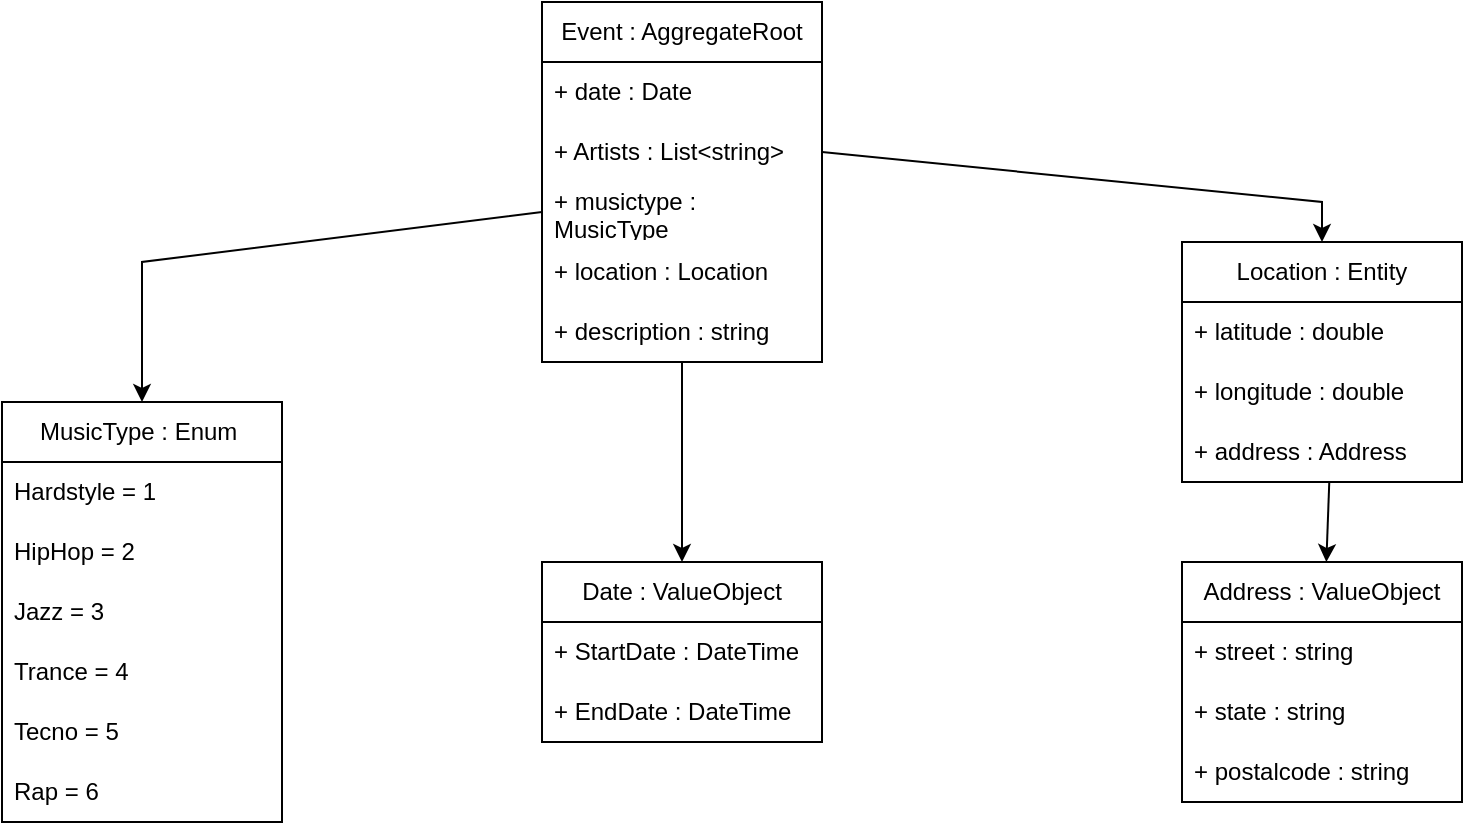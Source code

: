 <mxfile version="24.0.7" type="device">
  <diagram name="Página-1" id="yRbTayGv9ds7D0uxCgyy">
    <mxGraphModel dx="1009" dy="542" grid="1" gridSize="10" guides="1" tooltips="1" connect="1" arrows="1" fold="1" page="1" pageScale="1" pageWidth="827" pageHeight="1169" math="0" shadow="0">
      <root>
        <mxCell id="0" />
        <mxCell id="1" parent="0" />
        <mxCell id="PToddbX5U9q8gnp_Texk-1" value="Event : AggregateRoot" style="swimlane;fontStyle=0;childLayout=stackLayout;horizontal=1;startSize=30;horizontalStack=0;resizeParent=1;resizeParentMax=0;resizeLast=0;collapsible=1;marginBottom=0;whiteSpace=wrap;html=1;" parent="1" vertex="1">
          <mxGeometry x="330" y="40" width="140" height="180" as="geometry" />
        </mxCell>
        <mxCell id="PToddbX5U9q8gnp_Texk-2" value="+ date : Date" style="text;strokeColor=none;fillColor=none;align=left;verticalAlign=middle;spacingLeft=4;spacingRight=4;overflow=hidden;points=[[0,0.5],[1,0.5]];portConstraint=eastwest;rotatable=0;whiteSpace=wrap;html=1;" parent="PToddbX5U9q8gnp_Texk-1" vertex="1">
          <mxGeometry y="30" width="140" height="30" as="geometry" />
        </mxCell>
        <mxCell id="PToddbX5U9q8gnp_Texk-3" value="+ Artists : List&amp;lt;string&amp;gt;" style="text;strokeColor=none;fillColor=none;align=left;verticalAlign=middle;spacingLeft=4;spacingRight=4;overflow=hidden;points=[[0,0.5],[1,0.5]];portConstraint=eastwest;rotatable=0;whiteSpace=wrap;html=1;" parent="PToddbX5U9q8gnp_Texk-1" vertex="1">
          <mxGeometry y="60" width="140" height="30" as="geometry" />
        </mxCell>
        <mxCell id="PToddbX5U9q8gnp_Texk-4" value="+ musictype : MusicType" style="text;strokeColor=none;fillColor=none;align=left;verticalAlign=middle;spacingLeft=4;spacingRight=4;overflow=hidden;points=[[0,0.5],[1,0.5]];portConstraint=eastwest;rotatable=0;whiteSpace=wrap;html=1;" parent="PToddbX5U9q8gnp_Texk-1" vertex="1">
          <mxGeometry y="90" width="140" height="30" as="geometry" />
        </mxCell>
        <mxCell id="PToddbX5U9q8gnp_Texk-5" value="+ location : Location" style="text;strokeColor=none;fillColor=none;align=left;verticalAlign=middle;spacingLeft=4;spacingRight=4;overflow=hidden;points=[[0,0.5],[1,0.5]];portConstraint=eastwest;rotatable=0;whiteSpace=wrap;html=1;" parent="PToddbX5U9q8gnp_Texk-1" vertex="1">
          <mxGeometry y="120" width="140" height="30" as="geometry" />
        </mxCell>
        <mxCell id="PToddbX5U9q8gnp_Texk-6" value="+ description : string" style="text;strokeColor=none;fillColor=none;align=left;verticalAlign=middle;spacingLeft=4;spacingRight=4;overflow=hidden;points=[[0,0.5],[1,0.5]];portConstraint=eastwest;rotatable=0;whiteSpace=wrap;html=1;" parent="PToddbX5U9q8gnp_Texk-1" vertex="1">
          <mxGeometry y="150" width="140" height="30" as="geometry" />
        </mxCell>
        <mxCell id="PToddbX5U9q8gnp_Texk-7" value="MusicType : Enum&amp;nbsp;" style="swimlane;fontStyle=0;childLayout=stackLayout;horizontal=1;startSize=30;horizontalStack=0;resizeParent=1;resizeParentMax=0;resizeLast=0;collapsible=1;marginBottom=0;whiteSpace=wrap;html=1;" parent="1" vertex="1">
          <mxGeometry x="60" y="240" width="140" height="210" as="geometry" />
        </mxCell>
        <mxCell id="PToddbX5U9q8gnp_Texk-8" value="Hardstyle = 1" style="text;strokeColor=none;fillColor=none;align=left;verticalAlign=middle;spacingLeft=4;spacingRight=4;overflow=hidden;points=[[0,0.5],[1,0.5]];portConstraint=eastwest;rotatable=0;whiteSpace=wrap;html=1;" parent="PToddbX5U9q8gnp_Texk-7" vertex="1">
          <mxGeometry y="30" width="140" height="30" as="geometry" />
        </mxCell>
        <mxCell id="PToddbX5U9q8gnp_Texk-9" value="HipHop = 2" style="text;strokeColor=none;fillColor=none;align=left;verticalAlign=middle;spacingLeft=4;spacingRight=4;overflow=hidden;points=[[0,0.5],[1,0.5]];portConstraint=eastwest;rotatable=0;whiteSpace=wrap;html=1;" parent="PToddbX5U9q8gnp_Texk-7" vertex="1">
          <mxGeometry y="60" width="140" height="30" as="geometry" />
        </mxCell>
        <mxCell id="PToddbX5U9q8gnp_Texk-10" value="Jazz = 3" style="text;strokeColor=none;fillColor=none;align=left;verticalAlign=middle;spacingLeft=4;spacingRight=4;overflow=hidden;points=[[0,0.5],[1,0.5]];portConstraint=eastwest;rotatable=0;whiteSpace=wrap;html=1;" parent="PToddbX5U9q8gnp_Texk-7" vertex="1">
          <mxGeometry y="90" width="140" height="30" as="geometry" />
        </mxCell>
        <mxCell id="PToddbX5U9q8gnp_Texk-12" value="Trance = 4" style="text;strokeColor=none;fillColor=none;align=left;verticalAlign=middle;spacingLeft=4;spacingRight=4;overflow=hidden;points=[[0,0.5],[1,0.5]];portConstraint=eastwest;rotatable=0;whiteSpace=wrap;html=1;" parent="PToddbX5U9q8gnp_Texk-7" vertex="1">
          <mxGeometry y="120" width="140" height="30" as="geometry" />
        </mxCell>
        <mxCell id="PToddbX5U9q8gnp_Texk-13" value="Tecno = 5" style="text;strokeColor=none;fillColor=none;align=left;verticalAlign=middle;spacingLeft=4;spacingRight=4;overflow=hidden;points=[[0,0.5],[1,0.5]];portConstraint=eastwest;rotatable=0;whiteSpace=wrap;html=1;" parent="PToddbX5U9q8gnp_Texk-7" vertex="1">
          <mxGeometry y="150" width="140" height="30" as="geometry" />
        </mxCell>
        <mxCell id="PToddbX5U9q8gnp_Texk-14" value="Rap = 6" style="text;strokeColor=none;fillColor=none;align=left;verticalAlign=middle;spacingLeft=4;spacingRight=4;overflow=hidden;points=[[0,0.5],[1,0.5]];portConstraint=eastwest;rotatable=0;whiteSpace=wrap;html=1;" parent="PToddbX5U9q8gnp_Texk-7" vertex="1">
          <mxGeometry y="180" width="140" height="30" as="geometry" />
        </mxCell>
        <mxCell id="PToddbX5U9q8gnp_Texk-11" value="" style="endArrow=classic;html=1;rounded=0;exitX=0;exitY=0.5;exitDx=0;exitDy=0;entryX=0.5;entryY=0;entryDx=0;entryDy=0;" parent="1" source="PToddbX5U9q8gnp_Texk-4" target="PToddbX5U9q8gnp_Texk-7" edge="1">
          <mxGeometry width="50" height="50" relative="1" as="geometry">
            <mxPoint x="390" y="310" as="sourcePoint" />
            <mxPoint x="440" y="260" as="targetPoint" />
            <Array as="points">
              <mxPoint x="130" y="170" />
            </Array>
          </mxGeometry>
        </mxCell>
        <mxCell id="PToddbX5U9q8gnp_Texk-15" value="Location : Entity" style="swimlane;fontStyle=0;childLayout=stackLayout;horizontal=1;startSize=30;horizontalStack=0;resizeParent=1;resizeParentMax=0;resizeLast=0;collapsible=1;marginBottom=0;whiteSpace=wrap;html=1;" parent="1" vertex="1">
          <mxGeometry x="650" y="160" width="140" height="120" as="geometry" />
        </mxCell>
        <mxCell id="PToddbX5U9q8gnp_Texk-16" value="+ latitude : double" style="text;strokeColor=none;fillColor=none;align=left;verticalAlign=middle;spacingLeft=4;spacingRight=4;overflow=hidden;points=[[0,0.5],[1,0.5]];portConstraint=eastwest;rotatable=0;whiteSpace=wrap;html=1;" parent="PToddbX5U9q8gnp_Texk-15" vertex="1">
          <mxGeometry y="30" width="140" height="30" as="geometry" />
        </mxCell>
        <mxCell id="PToddbX5U9q8gnp_Texk-17" value="+ longitude : double" style="text;strokeColor=none;fillColor=none;align=left;verticalAlign=middle;spacingLeft=4;spacingRight=4;overflow=hidden;points=[[0,0.5],[1,0.5]];portConstraint=eastwest;rotatable=0;whiteSpace=wrap;html=1;" parent="PToddbX5U9q8gnp_Texk-15" vertex="1">
          <mxGeometry y="60" width="140" height="30" as="geometry" />
        </mxCell>
        <mxCell id="PToddbX5U9q8gnp_Texk-18" value="+ address : Address" style="text;strokeColor=none;fillColor=none;align=left;verticalAlign=middle;spacingLeft=4;spacingRight=4;overflow=hidden;points=[[0,0.5],[1,0.5]];portConstraint=eastwest;rotatable=0;whiteSpace=wrap;html=1;" parent="PToddbX5U9q8gnp_Texk-15" vertex="1">
          <mxGeometry y="90" width="140" height="30" as="geometry" />
        </mxCell>
        <mxCell id="PToddbX5U9q8gnp_Texk-19" value="" style="endArrow=classic;html=1;rounded=0;exitX=1;exitY=0.5;exitDx=0;exitDy=0;entryX=0.5;entryY=0;entryDx=0;entryDy=0;" parent="1" source="PToddbX5U9q8gnp_Texk-3" target="PToddbX5U9q8gnp_Texk-15" edge="1">
          <mxGeometry width="50" height="50" relative="1" as="geometry">
            <mxPoint x="390" y="310" as="sourcePoint" />
            <mxPoint x="720" y="115" as="targetPoint" />
            <Array as="points">
              <mxPoint x="720" y="140" />
            </Array>
          </mxGeometry>
        </mxCell>
        <mxCell id="PToddbX5U9q8gnp_Texk-20" value="Address : ValueObject" style="swimlane;fontStyle=0;childLayout=stackLayout;horizontal=1;startSize=30;horizontalStack=0;resizeParent=1;resizeParentMax=0;resizeLast=0;collapsible=1;marginBottom=0;whiteSpace=wrap;html=1;" parent="1" vertex="1">
          <mxGeometry x="650" y="320" width="140" height="120" as="geometry" />
        </mxCell>
        <mxCell id="PToddbX5U9q8gnp_Texk-21" value="+ street : string" style="text;strokeColor=none;fillColor=none;align=left;verticalAlign=middle;spacingLeft=4;spacingRight=4;overflow=hidden;points=[[0,0.5],[1,0.5]];portConstraint=eastwest;rotatable=0;whiteSpace=wrap;html=1;" parent="PToddbX5U9q8gnp_Texk-20" vertex="1">
          <mxGeometry y="30" width="140" height="30" as="geometry" />
        </mxCell>
        <mxCell id="PToddbX5U9q8gnp_Texk-22" value="+ state : string" style="text;strokeColor=none;fillColor=none;align=left;verticalAlign=middle;spacingLeft=4;spacingRight=4;overflow=hidden;points=[[0,0.5],[1,0.5]];portConstraint=eastwest;rotatable=0;whiteSpace=wrap;html=1;" parent="PToddbX5U9q8gnp_Texk-20" vertex="1">
          <mxGeometry y="60" width="140" height="30" as="geometry" />
        </mxCell>
        <mxCell id="PToddbX5U9q8gnp_Texk-23" value="+ postalcode : string" style="text;strokeColor=none;fillColor=none;align=left;verticalAlign=middle;spacingLeft=4;spacingRight=4;overflow=hidden;points=[[0,0.5],[1,0.5]];portConstraint=eastwest;rotatable=0;whiteSpace=wrap;html=1;" parent="PToddbX5U9q8gnp_Texk-20" vertex="1">
          <mxGeometry y="90" width="140" height="30" as="geometry" />
        </mxCell>
        <mxCell id="PToddbX5U9q8gnp_Texk-24" value="" style="endArrow=classic;html=1;rounded=0;exitX=0.526;exitY=1;exitDx=0;exitDy=0;exitPerimeter=0;" parent="1" source="PToddbX5U9q8gnp_Texk-18" target="PToddbX5U9q8gnp_Texk-20" edge="1">
          <mxGeometry width="50" height="50" relative="1" as="geometry">
            <mxPoint x="390" y="310" as="sourcePoint" />
            <mxPoint x="440" y="260" as="targetPoint" />
          </mxGeometry>
        </mxCell>
        <mxCell id="bUc5TfG6MDQDuUiOCa9--1" value="Date : ValueObject" style="swimlane;fontStyle=0;childLayout=stackLayout;horizontal=1;startSize=30;horizontalStack=0;resizeParent=1;resizeParentMax=0;resizeLast=0;collapsible=1;marginBottom=0;whiteSpace=wrap;html=1;" vertex="1" parent="1">
          <mxGeometry x="330" y="320" width="140" height="90" as="geometry" />
        </mxCell>
        <mxCell id="bUc5TfG6MDQDuUiOCa9--2" value="+ StartDate : DateTime" style="text;strokeColor=none;fillColor=none;align=left;verticalAlign=middle;spacingLeft=4;spacingRight=4;overflow=hidden;points=[[0,0.5],[1,0.5]];portConstraint=eastwest;rotatable=0;whiteSpace=wrap;html=1;" vertex="1" parent="bUc5TfG6MDQDuUiOCa9--1">
          <mxGeometry y="30" width="140" height="30" as="geometry" />
        </mxCell>
        <mxCell id="bUc5TfG6MDQDuUiOCa9--3" value="+ End&lt;span style=&quot;background-color: initial;&quot;&gt;Date : DateTime&lt;/span&gt;" style="text;strokeColor=none;fillColor=none;align=left;verticalAlign=middle;spacingLeft=4;spacingRight=4;overflow=hidden;points=[[0,0.5],[1,0.5]];portConstraint=eastwest;rotatable=0;whiteSpace=wrap;html=1;" vertex="1" parent="bUc5TfG6MDQDuUiOCa9--1">
          <mxGeometry y="60" width="140" height="30" as="geometry" />
        </mxCell>
        <mxCell id="bUc5TfG6MDQDuUiOCa9--5" value="" style="endArrow=classic;html=1;rounded=0;entryX=0.5;entryY=0;entryDx=0;entryDy=0;" edge="1" parent="1" source="PToddbX5U9q8gnp_Texk-6" target="bUc5TfG6MDQDuUiOCa9--1">
          <mxGeometry width="50" height="50" relative="1" as="geometry">
            <mxPoint x="390" y="310" as="sourcePoint" />
            <mxPoint x="440" y="260" as="targetPoint" />
          </mxGeometry>
        </mxCell>
      </root>
    </mxGraphModel>
  </diagram>
</mxfile>
